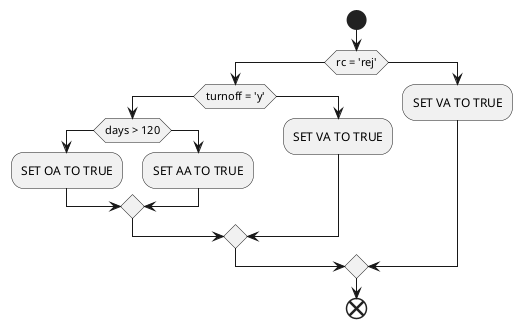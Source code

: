 @startuml

start

if (rc = 'rej') then
    if (turnoff = 'y') then
        if (days > 120) then
            :SET OA TO TRUE;
        else
            :SET AA TO TRUE;
        endif
    else
        :SET VA TO TRUE;
    endif
else
    :SET VA TO TRUE;
endif

end

@enduml